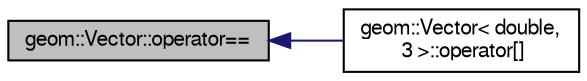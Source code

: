 digraph "geom::Vector::operator=="
{
  edge [fontname="FreeSans",fontsize="10",labelfontname="FreeSans",labelfontsize="10"];
  node [fontname="FreeSans",fontsize="10",shape=record];
  rankdir="LR";
  Node45 [label="geom::Vector::operator==",height=0.2,width=0.4,color="black", fillcolor="grey75", style="filled", fontcolor="black"];
  Node45 -> Node46 [dir="back",color="midnightblue",fontsize="10",style="solid",fontname="FreeSans"];
  Node46 [label="geom::Vector\< double,\l 3 \>::operator[]",height=0.2,width=0.4,color="black", fillcolor="white", style="filled",URL="$classgeom_1_1Vector.html#a002f821634064106442c03165cc17360",tooltip="Dostęp do wybranej składowej wektora. "];
}

